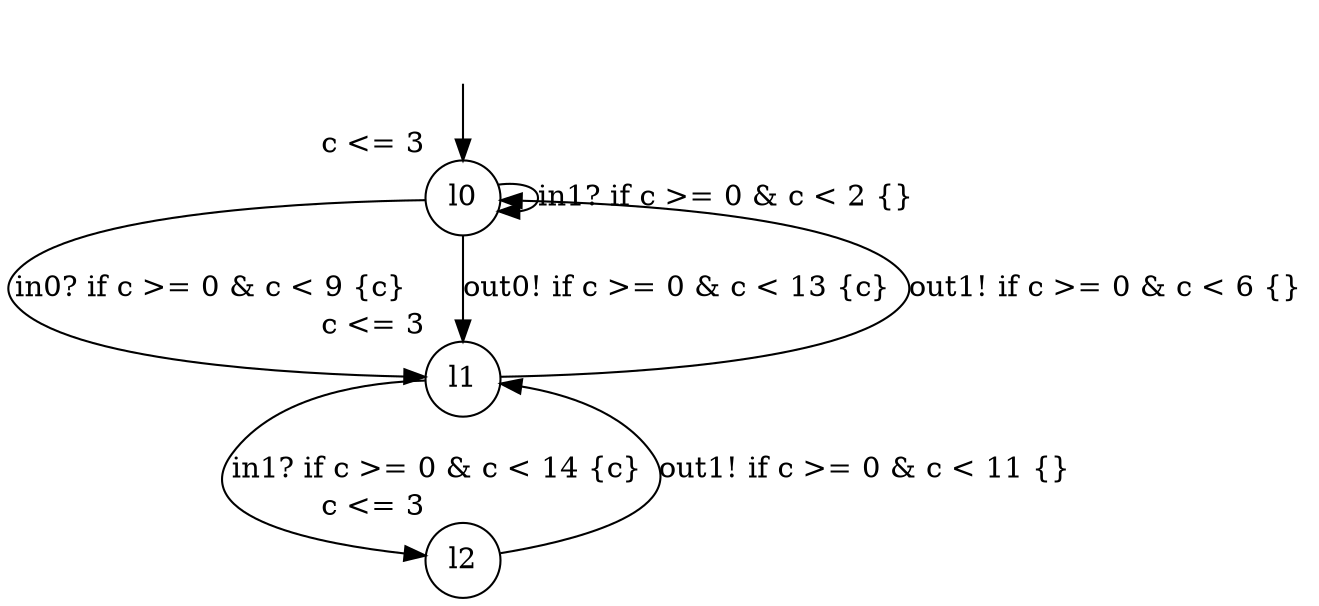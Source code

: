digraph g {
__start0 [label="" shape="none"];
l0 [shape="circle" margin=0 label="l0", xlabel="c <= 3"];
l1 [shape="circle" margin=0 label="l1", xlabel="c <= 3"];
l2 [shape="circle" margin=0 label="l2", xlabel="c <= 3"];
l0 -> l1 [label="in0? if c >= 0 & c < 9 {c} "];
l0 -> l1 [label="out0! if c >= 0 & c < 13 {c} "];
l0 -> l0 [label="in1? if c >= 0 & c < 2 {} "];
l1 -> l2 [label="in1? if c >= 0 & c < 14 {c} "];
l1 -> l0 [label="out1! if c >= 0 & c < 6 {} "];
l2 -> l1 [label="out1! if c >= 0 & c < 11 {} "];
__start0 -> l0;
}
